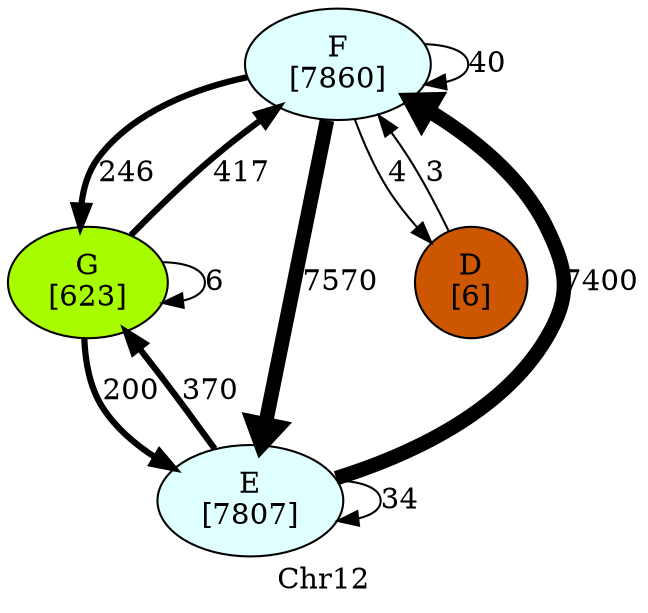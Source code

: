 digraph "" {
	graph [label=Chr12];
	node [label="\N"];
	F	[fillcolor="#e0ffff",
		label="F\n[7860]",
		style=filled];
	F -> F	[label=40,
		penwidth=1];
	G	[fillcolor="#a7fc00",
		label="G\n[623]",
		style=filled];
	F -> G	[label=246,
		penwidth=3];
	E	[fillcolor="#e0ffff",
		label="E\n[7807]",
		style=filled];
	F -> E	[label=7570,
		penwidth=7];
	D	[fillcolor="#cd5700",
		label="D\n[6]",
		style=filled];
	F -> D	[label=4,
		penwidth=1];
	G -> F	[label=417,
		penwidth=3];
	G -> G	[label=6,
		penwidth=1];
	G -> E	[label=200,
		penwidth=3];
	E -> F	[label=7400,
		penwidth=7];
	E -> G	[label=370,
		penwidth=3];
	E -> E	[label=34,
		penwidth=1];
	D -> F	[label=3,
		penwidth=1];
}
